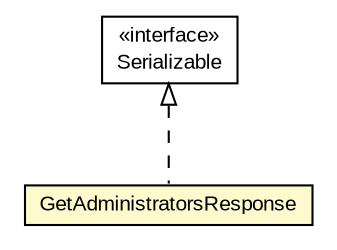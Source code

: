#!/usr/local/bin/dot
#
# Class diagram 
# Generated by UMLGraph version R5_6-24-gf6e263 (http://www.umlgraph.org/)
#

digraph G {
	edge [fontname="arial",fontsize=10,labelfontname="arial",labelfontsize=10];
	node [fontname="arial",fontsize=10,shape=plaintext];
	nodesep=0.25;
	ranksep=0.5;
	// org.miloss.fgsms.services.interfaces.policyconfiguration.GetAdministratorsResponse
	c401012 [label=<<table title="org.miloss.fgsms.services.interfaces.policyconfiguration.GetAdministratorsResponse" border="0" cellborder="1" cellspacing="0" cellpadding="2" port="p" bgcolor="lemonChiffon" href="./GetAdministratorsResponse.html">
		<tr><td><table border="0" cellspacing="0" cellpadding="1">
<tr><td align="center" balign="center"> GetAdministratorsResponse </td></tr>
		</table></td></tr>
		</table>>, URL="./GetAdministratorsResponse.html", fontname="arial", fontcolor="black", fontsize=10.0];
	//org.miloss.fgsms.services.interfaces.policyconfiguration.GetAdministratorsResponse implements java.io.Serializable
	c401597:p -> c401012:p [dir=back,arrowtail=empty,style=dashed];
	// java.io.Serializable
	c401597 [label=<<table title="java.io.Serializable" border="0" cellborder="1" cellspacing="0" cellpadding="2" port="p" href="http://java.sun.com/j2se/1.4.2/docs/api/java/io/Serializable.html">
		<tr><td><table border="0" cellspacing="0" cellpadding="1">
<tr><td align="center" balign="center"> &#171;interface&#187; </td></tr>
<tr><td align="center" balign="center"> Serializable </td></tr>
		</table></td></tr>
		</table>>, URL="http://java.sun.com/j2se/1.4.2/docs/api/java/io/Serializable.html", fontname="arial", fontcolor="black", fontsize=10.0];
}


